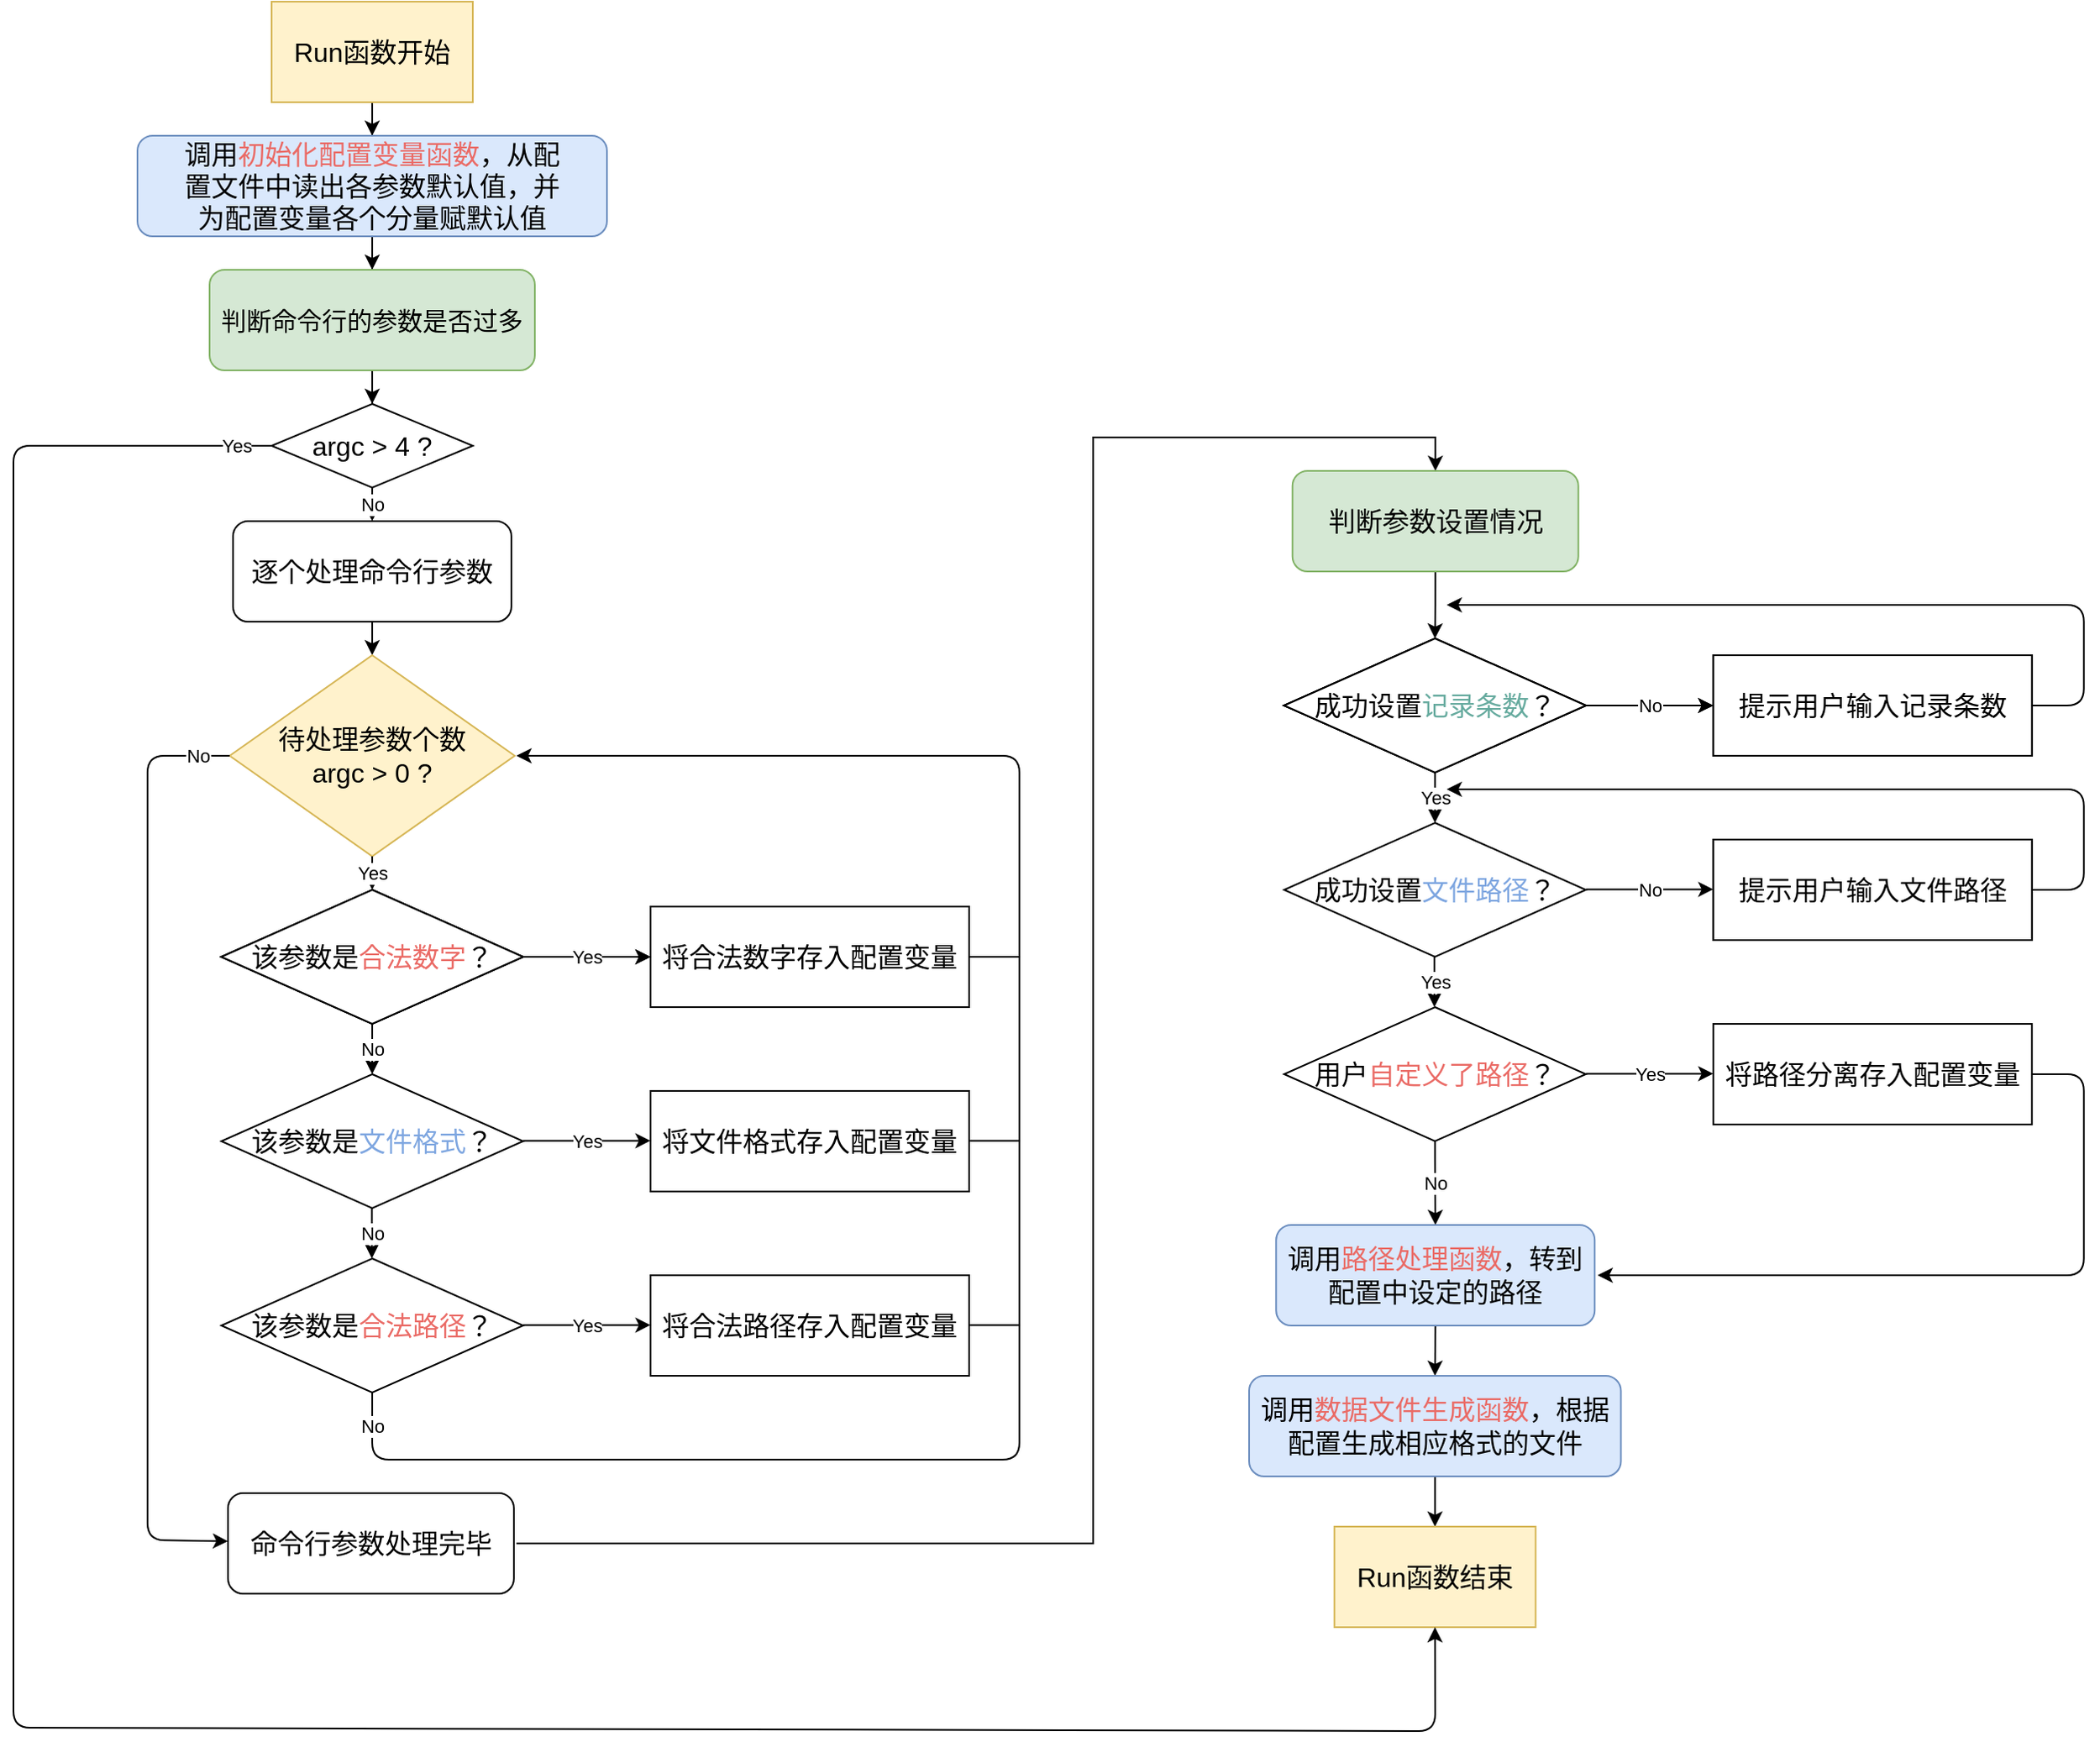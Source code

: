 <mxfile version="14.6.1" type="github">
  <diagram id="MDUveDNVsGfknaISGKXN" name="Page-1">
    <mxGraphModel dx="1483" dy="703" grid="1" gridSize="10" guides="1" tooltips="1" connect="1" arrows="1" fold="1" page="1" pageScale="1" pageWidth="1654" pageHeight="1169" background="#FFFFFF" math="0" shadow="0">
      <root>
        <mxCell id="0" />
        <mxCell id="1" parent="0" />
        <mxCell id="H8iJmq6g7aI64bjXb-Z5-8" style="edgeStyle=orthogonalEdgeStyle;rounded=0;orthogonalLoop=1;jettySize=auto;html=1;entryX=0.5;entryY=0;entryDx=0;entryDy=0;" parent="1" source="H8iJmq6g7aI64bjXb-Z5-1" target="H8iJmq6g7aI64bjXb-Z5-2" edge="1">
          <mxGeometry relative="1" as="geometry" />
        </mxCell>
        <mxCell id="H8iJmq6g7aI64bjXb-Z5-1" value="&lt;font style=&quot;font-size: 16px&quot;&gt;Run函数开始&lt;/font&gt;" style="rounded=0;whiteSpace=wrap;html=1;fillColor=#fff2cc;strokeColor=#d6b656;" parent="1" vertex="1">
          <mxGeometry x="434" y="40" width="120" height="60" as="geometry" />
        </mxCell>
        <mxCell id="H8iJmq6g7aI64bjXb-Z5-9" style="edgeStyle=orthogonalEdgeStyle;rounded=0;orthogonalLoop=1;jettySize=auto;html=1;entryX=0.5;entryY=0;entryDx=0;entryDy=0;" parent="1" source="H8iJmq6g7aI64bjXb-Z5-2" target="H8iJmq6g7aI64bjXb-Z5-3" edge="1">
          <mxGeometry relative="1" as="geometry" />
        </mxCell>
        <mxCell id="H8iJmq6g7aI64bjXb-Z5-2" value="&lt;div style=&quot;font-size: 16px&quot;&gt;&lt;font style=&quot;font-size: 16px&quot;&gt;调用&lt;font color=&quot;#ea6b66&quot;&gt;初始化配置变量函数&lt;/font&gt;，从配&lt;/font&gt;&lt;/div&gt;&lt;div style=&quot;font-size: 16px&quot;&gt;&lt;font style=&quot;font-size: 16px&quot;&gt;置文件中读出各参数默认值，并&lt;/font&gt;&lt;/div&gt;&lt;div style=&quot;font-size: 16px&quot;&gt;&lt;font style=&quot;font-size: 16px&quot;&gt;为配置变量各个分量赋默认值&lt;/font&gt;&lt;/div&gt;" style="rounded=1;whiteSpace=wrap;html=1;fillColor=#dae8fc;strokeColor=#6c8ebf;" parent="1" vertex="1">
          <mxGeometry x="354" y="120" width="280" height="60" as="geometry" />
        </mxCell>
        <mxCell id="H8iJmq6g7aI64bjXb-Z5-10" style="edgeStyle=orthogonalEdgeStyle;rounded=0;orthogonalLoop=1;jettySize=auto;html=1;entryX=0.5;entryY=0;entryDx=0;entryDy=0;" parent="1" source="H8iJmq6g7aI64bjXb-Z5-3" target="H8iJmq6g7aI64bjXb-Z5-4" edge="1">
          <mxGeometry relative="1" as="geometry" />
        </mxCell>
        <mxCell id="H8iJmq6g7aI64bjXb-Z5-3" value="&lt;font style=&quot;font-size: 15px&quot;&gt;判断命令行的参数是否过多&lt;/font&gt;" style="rounded=1;whiteSpace=wrap;html=1;fillColor=#d5e8d4;strokeColor=#82b366;" parent="1" vertex="1">
          <mxGeometry x="397" y="200" width="194" height="60" as="geometry" />
        </mxCell>
        <mxCell id="H8iJmq6g7aI64bjXb-Z5-4" value="&lt;font style=&quot;font-size: 16px&quot;&gt;argc &amp;gt; 4 ?&lt;/font&gt;" style="rhombus;whiteSpace=wrap;html=1;" parent="1" vertex="1">
          <mxGeometry x="434" y="280" width="120" height="50" as="geometry" />
        </mxCell>
        <mxCell id="H8iJmq6g7aI64bjXb-Z5-72" style="edgeStyle=orthogonalEdgeStyle;rounded=0;orthogonalLoop=1;jettySize=auto;html=1;exitX=0.5;exitY=1;exitDx=0;exitDy=0;entryX=0.5;entryY=0;entryDx=0;entryDy=0;" parent="1" source="H8iJmq6g7aI64bjXb-Z5-17" target="H8iJmq6g7aI64bjXb-Z5-25" edge="1">
          <mxGeometry relative="1" as="geometry" />
        </mxCell>
        <mxCell id="H8iJmq6g7aI64bjXb-Z5-17" value="&lt;font style=&quot;font-size: 16px&quot;&gt;逐个处理命令行参数&lt;/font&gt;" style="rounded=1;whiteSpace=wrap;html=1;" parent="1" vertex="1">
          <mxGeometry x="411" y="350" width="166" height="60" as="geometry" />
        </mxCell>
        <mxCell id="H8iJmq6g7aI64bjXb-Z5-22" value="&lt;font style=&quot;font-size: 16px&quot;&gt;该参数是&lt;font color=&quot;#ea6b66&quot;&gt;合法数字&lt;/font&gt;？&lt;/font&gt;" style="rhombus;whiteSpace=wrap;html=1;" parent="1" vertex="1">
          <mxGeometry x="404" y="570" width="180" height="80" as="geometry" />
        </mxCell>
        <mxCell id="H8iJmq6g7aI64bjXb-Z5-25" value="&lt;font style=&quot;font-size: 16px&quot;&gt;待处理参数个数&lt;br&gt;argc &amp;gt; 0 ?&lt;/font&gt;" style="rhombus;whiteSpace=wrap;html=1;fillColor=#fff2cc;strokeColor=#d6b656;" parent="1" vertex="1">
          <mxGeometry x="409" y="430" width="170" height="120" as="geometry" />
        </mxCell>
        <mxCell id="H8iJmq6g7aI64bjXb-Z5-27" value="&lt;font style=&quot;font-size: 16px&quot;&gt;该参数是&lt;font color=&quot;#7ea6e0&quot;&gt;文件格式&lt;/font&gt;？&lt;/font&gt;" style="rhombus;whiteSpace=wrap;html=1;" parent="1" vertex="1">
          <mxGeometry x="404" y="680" width="180" height="80" as="geometry" />
        </mxCell>
        <mxCell id="H8iJmq6g7aI64bjXb-Z5-28" value="&lt;font style=&quot;font-size: 16px&quot;&gt;该参数是&lt;font color=&quot;#ea6b66&quot;&gt;合法路径&lt;/font&gt;？&lt;/font&gt;" style="rhombus;whiteSpace=wrap;html=1;" parent="1" vertex="1">
          <mxGeometry x="404" y="790" width="180" height="80" as="geometry" />
        </mxCell>
        <mxCell id="H8iJmq6g7aI64bjXb-Z5-29" value="&lt;font style=&quot;font-size: 16px&quot;&gt;将合法数字存入配置变量&lt;/font&gt;" style="rounded=0;whiteSpace=wrap;html=1;" parent="1" vertex="1">
          <mxGeometry x="660" y="580" width="190" height="60" as="geometry" />
        </mxCell>
        <mxCell id="H8iJmq6g7aI64bjXb-Z5-32" value="&lt;font style=&quot;font-size: 16px&quot;&gt;将文件格式存入配置变量&lt;/font&gt;" style="rounded=0;whiteSpace=wrap;html=1;" parent="1" vertex="1">
          <mxGeometry x="660" y="690" width="190" height="60" as="geometry" />
        </mxCell>
        <mxCell id="H8iJmq6g7aI64bjXb-Z5-33" value="&lt;font style=&quot;font-size: 16px&quot;&gt;将合法路径存入配置变量&lt;/font&gt;" style="rounded=0;whiteSpace=wrap;html=1;" parent="1" vertex="1">
          <mxGeometry x="660" y="800" width="190" height="60" as="geometry" />
        </mxCell>
        <mxCell id="H8iJmq6g7aI64bjXb-Z5-34" value="" style="endArrow=classic;html=1;exitX=1;exitY=0.5;exitDx=0;exitDy=0;entryX=0;entryY=0.5;entryDx=0;entryDy=0;" parent="1" source="H8iJmq6g7aI64bjXb-Z5-22" target="H8iJmq6g7aI64bjXb-Z5-29" edge="1">
          <mxGeometry relative="1" as="geometry">
            <mxPoint x="440" y="700" as="sourcePoint" />
            <mxPoint x="540" y="700" as="targetPoint" />
          </mxGeometry>
        </mxCell>
        <mxCell id="H8iJmq6g7aI64bjXb-Z5-35" value="Yes" style="edgeLabel;resizable=0;html=1;align=center;verticalAlign=middle;" parent="H8iJmq6g7aI64bjXb-Z5-34" connectable="0" vertex="1">
          <mxGeometry relative="1" as="geometry" />
        </mxCell>
        <mxCell id="H8iJmq6g7aI64bjXb-Z5-36" value="" style="endArrow=classic;html=1;exitX=1;exitY=0.5;exitDx=0;exitDy=0;entryX=0;entryY=0.5;entryDx=0;entryDy=0;" parent="1" edge="1">
          <mxGeometry relative="1" as="geometry">
            <mxPoint x="584" y="719.71" as="sourcePoint" />
            <mxPoint x="660" y="719.71" as="targetPoint" />
          </mxGeometry>
        </mxCell>
        <mxCell id="H8iJmq6g7aI64bjXb-Z5-37" value="Yes" style="edgeLabel;resizable=0;html=1;align=center;verticalAlign=middle;" parent="H8iJmq6g7aI64bjXb-Z5-36" connectable="0" vertex="1">
          <mxGeometry relative="1" as="geometry" />
        </mxCell>
        <mxCell id="H8iJmq6g7aI64bjXb-Z5-38" value="" style="endArrow=classic;html=1;exitX=1;exitY=0.5;exitDx=0;exitDy=0;entryX=0;entryY=0.5;entryDx=0;entryDy=0;" parent="1" edge="1">
          <mxGeometry relative="1" as="geometry">
            <mxPoint x="584" y="829.71" as="sourcePoint" />
            <mxPoint x="660" y="829.71" as="targetPoint" />
          </mxGeometry>
        </mxCell>
        <mxCell id="H8iJmq6g7aI64bjXb-Z5-39" value="Yes" style="edgeLabel;resizable=0;html=1;align=center;verticalAlign=middle;" parent="H8iJmq6g7aI64bjXb-Z5-38" connectable="0" vertex="1">
          <mxGeometry relative="1" as="geometry" />
        </mxCell>
        <mxCell id="H8iJmq6g7aI64bjXb-Z5-40" value="" style="endArrow=classic;html=1;exitX=0.5;exitY=1;exitDx=0;exitDy=0;entryX=0.5;entryY=0;entryDx=0;entryDy=0;" parent="1" source="H8iJmq6g7aI64bjXb-Z5-22" target="H8iJmq6g7aI64bjXb-Z5-27" edge="1">
          <mxGeometry relative="1" as="geometry">
            <mxPoint x="510" y="710" as="sourcePoint" />
            <mxPoint x="610" y="710" as="targetPoint" />
          </mxGeometry>
        </mxCell>
        <mxCell id="H8iJmq6g7aI64bjXb-Z5-41" value="No" style="edgeLabel;resizable=0;html=1;align=center;verticalAlign=middle;" parent="H8iJmq6g7aI64bjXb-Z5-40" connectable="0" vertex="1">
          <mxGeometry relative="1" as="geometry" />
        </mxCell>
        <mxCell id="H8iJmq6g7aI64bjXb-Z5-42" value="" style="endArrow=classic;html=1;exitX=0.5;exitY=1;exitDx=0;exitDy=0;entryX=0.5;entryY=0;entryDx=0;entryDy=0;" parent="1" edge="1">
          <mxGeometry relative="1" as="geometry">
            <mxPoint x="493.8" y="760" as="sourcePoint" />
            <mxPoint x="493.8" y="790" as="targetPoint" />
          </mxGeometry>
        </mxCell>
        <mxCell id="H8iJmq6g7aI64bjXb-Z5-43" value="No" style="edgeLabel;resizable=0;html=1;align=center;verticalAlign=middle;" parent="H8iJmq6g7aI64bjXb-Z5-42" connectable="0" vertex="1">
          <mxGeometry relative="1" as="geometry" />
        </mxCell>
        <mxCell id="H8iJmq6g7aI64bjXb-Z5-52" value="" style="endArrow=none;html=1;exitX=1;exitY=0.5;exitDx=0;exitDy=0;" parent="1" source="H8iJmq6g7aI64bjXb-Z5-29" edge="1">
          <mxGeometry width="50" height="50" relative="1" as="geometry">
            <mxPoint x="720" y="700" as="sourcePoint" />
            <mxPoint x="880" y="610" as="targetPoint" />
          </mxGeometry>
        </mxCell>
        <mxCell id="H8iJmq6g7aI64bjXb-Z5-55" value="" style="endArrow=none;html=1;exitX=1;exitY=0.5;exitDx=0;exitDy=0;" parent="1" edge="1">
          <mxGeometry width="50" height="50" relative="1" as="geometry">
            <mxPoint x="850" y="719.76" as="sourcePoint" />
            <mxPoint x="880" y="719.76" as="targetPoint" />
          </mxGeometry>
        </mxCell>
        <mxCell id="H8iJmq6g7aI64bjXb-Z5-56" value="" style="endArrow=none;html=1;exitX=1;exitY=0.5;exitDx=0;exitDy=0;" parent="1" edge="1">
          <mxGeometry width="50" height="50" relative="1" as="geometry">
            <mxPoint x="850" y="829.76" as="sourcePoint" />
            <mxPoint x="880" y="829.76" as="targetPoint" />
          </mxGeometry>
        </mxCell>
        <mxCell id="H8iJmq6g7aI64bjXb-Z5-66" value="" style="endArrow=classic;html=1;exitX=0.5;exitY=1;exitDx=0;exitDy=0;" parent="1" source="H8iJmq6g7aI64bjXb-Z5-28" edge="1">
          <mxGeometry relative="1" as="geometry">
            <mxPoint x="470" y="890" as="sourcePoint" />
            <mxPoint x="580" y="490" as="targetPoint" />
            <Array as="points">
              <mxPoint x="494" y="910" />
              <mxPoint x="880" y="910" />
              <mxPoint x="880" y="490" />
            </Array>
          </mxGeometry>
        </mxCell>
        <mxCell id="H8iJmq6g7aI64bjXb-Z5-67" value="No" style="edgeLabel;resizable=0;html=1;align=center;verticalAlign=middle;" parent="H8iJmq6g7aI64bjXb-Z5-66" connectable="0" vertex="1">
          <mxGeometry relative="1" as="geometry">
            <mxPoint x="-386" y="127" as="offset" />
          </mxGeometry>
        </mxCell>
        <mxCell id="H8iJmq6g7aI64bjXb-Z5-68" value="" style="endArrow=classic;html=1;exitX=0.5;exitY=1;exitDx=0;exitDy=0;entryX=0.5;entryY=0;entryDx=0;entryDy=0;" parent="1" source="H8iJmq6g7aI64bjXb-Z5-25" target="H8iJmq6g7aI64bjXb-Z5-22" edge="1">
          <mxGeometry relative="1" as="geometry">
            <mxPoint x="420" y="630" as="sourcePoint" />
            <mxPoint x="520" y="630" as="targetPoint" />
          </mxGeometry>
        </mxCell>
        <mxCell id="H8iJmq6g7aI64bjXb-Z5-69" value="Yes" style="edgeLabel;resizable=0;html=1;align=center;verticalAlign=middle;" parent="H8iJmq6g7aI64bjXb-Z5-68" connectable="0" vertex="1">
          <mxGeometry relative="1" as="geometry" />
        </mxCell>
        <mxCell id="H8iJmq6g7aI64bjXb-Z5-70" value="" style="endArrow=classic;html=1;exitX=0.5;exitY=1;exitDx=0;exitDy=0;entryX=0.5;entryY=0;entryDx=0;entryDy=0;" parent="1" source="H8iJmq6g7aI64bjXb-Z5-4" target="H8iJmq6g7aI64bjXb-Z5-17" edge="1">
          <mxGeometry relative="1" as="geometry">
            <mxPoint x="420" y="460" as="sourcePoint" />
            <mxPoint x="520" y="460" as="targetPoint" />
          </mxGeometry>
        </mxCell>
        <mxCell id="H8iJmq6g7aI64bjXb-Z5-71" value="No" style="edgeLabel;resizable=0;html=1;align=center;verticalAlign=middle;" parent="H8iJmq6g7aI64bjXb-Z5-70" connectable="0" vertex="1">
          <mxGeometry relative="1" as="geometry" />
        </mxCell>
        <mxCell id="H8iJmq6g7aI64bjXb-Z5-73" value="" style="endArrow=classic;html=1;exitX=0;exitY=0.5;exitDx=0;exitDy=0;" parent="1" source="H8iJmq6g7aI64bjXb-Z5-25" target="H8iJmq6g7aI64bjXb-Z5-75" edge="1">
          <mxGeometry relative="1" as="geometry">
            <mxPoint x="420" y="630" as="sourcePoint" />
            <mxPoint x="360" y="960" as="targetPoint" />
            <Array as="points">
              <mxPoint x="360" y="490" />
              <mxPoint x="360" y="958" />
            </Array>
          </mxGeometry>
        </mxCell>
        <mxCell id="H8iJmq6g7aI64bjXb-Z5-74" value="No" style="edgeLabel;resizable=0;html=1;align=center;verticalAlign=middle;" parent="H8iJmq6g7aI64bjXb-Z5-73" connectable="0" vertex="1">
          <mxGeometry relative="1" as="geometry">
            <mxPoint x="30" y="-234" as="offset" />
          </mxGeometry>
        </mxCell>
        <mxCell id="H8iJmq6g7aI64bjXb-Z5-126" style="edgeStyle=orthogonalEdgeStyle;rounded=0;orthogonalLoop=1;jettySize=auto;html=1;entryX=0.5;entryY=0;entryDx=0;entryDy=0;" parent="1" target="H8iJmq6g7aI64bjXb-Z5-76" edge="1">
          <mxGeometry relative="1" as="geometry">
            <mxPoint x="580" y="960" as="sourcePoint" />
            <Array as="points">
              <mxPoint x="924" y="960" />
              <mxPoint x="924" y="300" />
              <mxPoint x="1128" y="300" />
            </Array>
          </mxGeometry>
        </mxCell>
        <mxCell id="H8iJmq6g7aI64bjXb-Z5-75" value="&lt;font style=&quot;font-size: 16px&quot;&gt;命令行参数处理完毕&lt;/font&gt;" style="rounded=1;whiteSpace=wrap;html=1;" parent="1" vertex="1">
          <mxGeometry x="408" y="930" width="170.5" height="60" as="geometry" />
        </mxCell>
        <mxCell id="H8iJmq6g7aI64bjXb-Z5-116" style="edgeStyle=orthogonalEdgeStyle;rounded=0;orthogonalLoop=1;jettySize=auto;html=1;exitX=0.5;exitY=1;exitDx=0;exitDy=0;entryX=0.5;entryY=0;entryDx=0;entryDy=0;" parent="1" source="H8iJmq6g7aI64bjXb-Z5-76" target="H8iJmq6g7aI64bjXb-Z5-111" edge="1">
          <mxGeometry relative="1" as="geometry">
            <mxPoint x="1128.203" y="410" as="targetPoint" />
          </mxGeometry>
        </mxCell>
        <mxCell id="H8iJmq6g7aI64bjXb-Z5-76" value="&lt;font style=&quot;font-size: 16px&quot;&gt;判断参数设置情况&lt;/font&gt;" style="rounded=1;whiteSpace=wrap;html=1;fillColor=#d5e8d4;strokeColor=#82b366;" parent="1" vertex="1">
          <mxGeometry x="1042.87" y="320" width="170.5" height="60" as="geometry" />
        </mxCell>
        <mxCell id="H8iJmq6g7aI64bjXb-Z5-77" value="&lt;font style=&quot;font-size: 16px&quot;&gt;该参数是&lt;font color=&quot;#ea6b66&quot;&gt;合法数字&lt;/font&gt;？&lt;/font&gt;" style="rhombus;whiteSpace=wrap;html=1;" parent="1" vertex="1">
          <mxGeometry x="404" y="570" width="180" height="80" as="geometry" />
        </mxCell>
        <mxCell id="H8iJmq6g7aI64bjXb-Z5-78" value="&lt;font style=&quot;font-size: 16px&quot;&gt;该参数是&lt;font color=&quot;#ea6b66&quot;&gt;合法数字&lt;/font&gt;？&lt;/font&gt;" style="rhombus;whiteSpace=wrap;html=1;" parent="1" vertex="1">
          <mxGeometry x="404" y="570" width="180" height="80" as="geometry" />
        </mxCell>
        <mxCell id="H8iJmq6g7aI64bjXb-Z5-79" value="" style="endArrow=classic;html=1;exitX=1;exitY=0.5;exitDx=0;exitDy=0;entryX=0;entryY=0.5;entryDx=0;entryDy=0;" parent="1" target="H8iJmq6g7aI64bjXb-Z5-81" edge="1">
          <mxGeometry relative="1" as="geometry">
            <mxPoint x="584" y="610" as="sourcePoint" />
            <mxPoint x="540" y="700" as="targetPoint" />
          </mxGeometry>
        </mxCell>
        <mxCell id="H8iJmq6g7aI64bjXb-Z5-80" value="Yes" style="edgeLabel;resizable=0;html=1;align=center;verticalAlign=middle;" parent="H8iJmq6g7aI64bjXb-Z5-79" connectable="0" vertex="1">
          <mxGeometry relative="1" as="geometry" />
        </mxCell>
        <mxCell id="H8iJmq6g7aI64bjXb-Z5-81" value="&lt;font style=&quot;font-size: 16px&quot;&gt;将合法数字存入配置变量&lt;/font&gt;" style="rounded=0;whiteSpace=wrap;html=1;" parent="1" vertex="1">
          <mxGeometry x="660" y="580" width="190" height="60" as="geometry" />
        </mxCell>
        <mxCell id="H8iJmq6g7aI64bjXb-Z5-82" value="&lt;font style=&quot;font-size: 16px&quot;&gt;将文件格式存入配置变量&lt;/font&gt;" style="rounded=0;whiteSpace=wrap;html=1;" parent="1" vertex="1">
          <mxGeometry x="660" y="690" width="190" height="60" as="geometry" />
        </mxCell>
        <mxCell id="H8iJmq6g7aI64bjXb-Z5-83" value="&lt;font style=&quot;font-size: 16px&quot;&gt;该参数是&lt;font color=&quot;#ea6b66&quot;&gt;合法数字&lt;/font&gt;？&lt;/font&gt;" style="rhombus;whiteSpace=wrap;html=1;" parent="1" vertex="1">
          <mxGeometry x="1037.87" y="420" width="180" height="80" as="geometry" />
        </mxCell>
        <mxCell id="H8iJmq6g7aI64bjXb-Z5-84" value="&lt;span style=&quot;font-size: 16px&quot;&gt;成功设置&lt;font color=&quot;#7ea6e0&quot;&gt;文件路径&lt;/font&gt;？&lt;/span&gt;" style="rhombus;whiteSpace=wrap;html=1;" parent="1" vertex="1">
          <mxGeometry x="1037.87" y="530" width="180" height="80" as="geometry" />
        </mxCell>
        <mxCell id="H8iJmq6g7aI64bjXb-Z5-85" value="&lt;font style=&quot;font-size: 16px&quot;&gt;用户&lt;font color=&quot;#ea6b66&quot;&gt;自定义了路径&lt;/font&gt;？&lt;/font&gt;" style="rhombus;whiteSpace=wrap;html=1;" parent="1" vertex="1">
          <mxGeometry x="1037.87" y="640" width="180" height="80" as="geometry" />
        </mxCell>
        <mxCell id="H8iJmq6g7aI64bjXb-Z5-86" value="&lt;font style=&quot;font-size: 16px&quot;&gt;将合法数字存入配置变量&lt;/font&gt;" style="rounded=0;whiteSpace=wrap;html=1;" parent="1" vertex="1">
          <mxGeometry x="1293.87" y="430" width="190" height="60" as="geometry" />
        </mxCell>
        <mxCell id="H8iJmq6g7aI64bjXb-Z5-87" value="&lt;font style=&quot;font-size: 16px&quot;&gt;将文件格式存入配置变量&lt;/font&gt;" style="rounded=0;whiteSpace=wrap;html=1;" parent="1" vertex="1">
          <mxGeometry x="1293.87" y="540" width="190" height="60" as="geometry" />
        </mxCell>
        <mxCell id="H8iJmq6g7aI64bjXb-Z5-88" value="&lt;font style=&quot;font-size: 16px&quot;&gt;将路径分离存入配置变量&lt;/font&gt;" style="rounded=0;whiteSpace=wrap;html=1;" parent="1" vertex="1">
          <mxGeometry x="1293.87" y="650" width="190" height="60" as="geometry" />
        </mxCell>
        <mxCell id="H8iJmq6g7aI64bjXb-Z5-89" value="" style="endArrow=classic;html=1;exitX=1;exitY=0.5;exitDx=0;exitDy=0;entryX=0;entryY=0.5;entryDx=0;entryDy=0;" parent="1" source="H8iJmq6g7aI64bjXb-Z5-83" target="H8iJmq6g7aI64bjXb-Z5-86" edge="1">
          <mxGeometry relative="1" as="geometry">
            <mxPoint x="1073.87" y="550" as="sourcePoint" />
            <mxPoint x="1173.87" y="550" as="targetPoint" />
          </mxGeometry>
        </mxCell>
        <mxCell id="H8iJmq6g7aI64bjXb-Z5-91" value="" style="endArrow=classic;html=1;exitX=1;exitY=0.5;exitDx=0;exitDy=0;entryX=0;entryY=0.5;entryDx=0;entryDy=0;" parent="1" edge="1">
          <mxGeometry relative="1" as="geometry">
            <mxPoint x="1217.87" y="569.71" as="sourcePoint" />
            <mxPoint x="1293.87" y="569.71" as="targetPoint" />
          </mxGeometry>
        </mxCell>
        <mxCell id="H8iJmq6g7aI64bjXb-Z5-92" value="No" style="edgeLabel;resizable=0;html=1;align=center;verticalAlign=middle;" parent="H8iJmq6g7aI64bjXb-Z5-91" connectable="0" vertex="1">
          <mxGeometry relative="1" as="geometry" />
        </mxCell>
        <mxCell id="H8iJmq6g7aI64bjXb-Z5-93" value="" style="endArrow=classic;html=1;exitX=1;exitY=0.5;exitDx=0;exitDy=0;entryX=0;entryY=0.5;entryDx=0;entryDy=0;" parent="1" edge="1">
          <mxGeometry relative="1" as="geometry">
            <mxPoint x="1217.87" y="679.71" as="sourcePoint" />
            <mxPoint x="1293.87" y="679.71" as="targetPoint" />
          </mxGeometry>
        </mxCell>
        <mxCell id="H8iJmq6g7aI64bjXb-Z5-94" value="Yes" style="edgeLabel;resizable=0;html=1;align=center;verticalAlign=middle;" parent="H8iJmq6g7aI64bjXb-Z5-93" connectable="0" vertex="1">
          <mxGeometry relative="1" as="geometry" />
        </mxCell>
        <mxCell id="H8iJmq6g7aI64bjXb-Z5-95" value="" style="endArrow=classic;html=1;exitX=0.5;exitY=1;exitDx=0;exitDy=0;entryX=0.5;entryY=0;entryDx=0;entryDy=0;" parent="1" source="H8iJmq6g7aI64bjXb-Z5-83" target="H8iJmq6g7aI64bjXb-Z5-84" edge="1">
          <mxGeometry relative="1" as="geometry">
            <mxPoint x="1143.87" y="560" as="sourcePoint" />
            <mxPoint x="1243.87" y="560" as="targetPoint" />
          </mxGeometry>
        </mxCell>
        <mxCell id="H8iJmq6g7aI64bjXb-Z5-96" value="Yes" style="edgeLabel;resizable=0;html=1;align=center;verticalAlign=middle;" parent="H8iJmq6g7aI64bjXb-Z5-95" connectable="0" vertex="1">
          <mxGeometry relative="1" as="geometry" />
        </mxCell>
        <mxCell id="H8iJmq6g7aI64bjXb-Z5-97" value="" style="endArrow=classic;html=1;exitX=0.5;exitY=1;exitDx=0;exitDy=0;entryX=0.5;entryY=0;entryDx=0;entryDy=0;" parent="1" edge="1">
          <mxGeometry relative="1" as="geometry">
            <mxPoint x="1127.53" y="610" as="sourcePoint" />
            <mxPoint x="1127.53" y="640" as="targetPoint" />
          </mxGeometry>
        </mxCell>
        <mxCell id="H8iJmq6g7aI64bjXb-Z5-98" value="Yes" style="edgeLabel;resizable=0;html=1;align=center;verticalAlign=middle;" parent="H8iJmq6g7aI64bjXb-Z5-97" connectable="0" vertex="1">
          <mxGeometry relative="1" as="geometry" />
        </mxCell>
        <mxCell id="H8iJmq6g7aI64bjXb-Z5-106" value="" style="endArrow=classic;html=1;exitX=0.5;exitY=1;exitDx=0;exitDy=0;entryX=0.5;entryY=0;entryDx=0;entryDy=0;" parent="1" source="H8iJmq6g7aI64bjXb-Z5-85" target="H8iJmq6g7aI64bjXb-Z5-123" edge="1">
          <mxGeometry relative="1" as="geometry">
            <mxPoint x="1103.87" y="740" as="sourcePoint" />
            <mxPoint x="1127.87" y="750" as="targetPoint" />
            <Array as="points">
              <mxPoint x="1127.87" y="740" />
            </Array>
          </mxGeometry>
        </mxCell>
        <mxCell id="H8iJmq6g7aI64bjXb-Z5-107" value="No" style="edgeLabel;resizable=0;html=1;align=center;verticalAlign=middle;" parent="H8iJmq6g7aI64bjXb-Z5-106" connectable="0" vertex="1">
          <mxGeometry relative="1" as="geometry" />
        </mxCell>
        <mxCell id="H8iJmq6g7aI64bjXb-Z5-110" value="&lt;font style=&quot;font-size: 16px&quot;&gt;该参数是&lt;font color=&quot;#ea6b66&quot;&gt;合法数字&lt;/font&gt;？&lt;/font&gt;" style="rhombus;whiteSpace=wrap;html=1;" parent="1" vertex="1">
          <mxGeometry x="1037.87" y="420" width="180" height="80" as="geometry" />
        </mxCell>
        <mxCell id="H8iJmq6g7aI64bjXb-Z5-111" value="&lt;span style=&quot;font-size: 16px&quot;&gt;成功设置&lt;font color=&quot;#67ab9f&quot;&gt;记录条数&lt;/font&gt;？&lt;/span&gt;" style="rhombus;whiteSpace=wrap;html=1;" parent="1" vertex="1">
          <mxGeometry x="1037.87" y="420" width="180" height="80" as="geometry" />
        </mxCell>
        <mxCell id="H8iJmq6g7aI64bjXb-Z5-112" value="" style="endArrow=classic;html=1;exitX=1;exitY=0.5;exitDx=0;exitDy=0;entryX=0;entryY=0.5;entryDx=0;entryDy=0;" parent="1" target="H8iJmq6g7aI64bjXb-Z5-114" edge="1">
          <mxGeometry relative="1" as="geometry">
            <mxPoint x="1217.87" y="460" as="sourcePoint" />
            <mxPoint x="1173.87" y="550" as="targetPoint" />
          </mxGeometry>
        </mxCell>
        <mxCell id="H8iJmq6g7aI64bjXb-Z5-113" value="No" style="edgeLabel;resizable=0;html=1;align=center;verticalAlign=middle;" parent="H8iJmq6g7aI64bjXb-Z5-112" connectable="0" vertex="1">
          <mxGeometry relative="1" as="geometry">
            <mxPoint as="offset" />
          </mxGeometry>
        </mxCell>
        <mxCell id="H8iJmq6g7aI64bjXb-Z5-114" value="&lt;span style=&quot;font-size: 16px&quot;&gt;提示用户输入&lt;/span&gt;&lt;span style=&quot;font-size: 16px&quot;&gt;记录条数&lt;/span&gt;" style="rounded=0;whiteSpace=wrap;html=1;" parent="1" vertex="1">
          <mxGeometry x="1293.87" y="430" width="190" height="60" as="geometry" />
        </mxCell>
        <mxCell id="H8iJmq6g7aI64bjXb-Z5-115" value="&lt;span style=&quot;font-size: 16px&quot;&gt;提示用户输入&lt;/span&gt;&lt;span style=&quot;font-size: 16px&quot;&gt;文件路径&lt;/span&gt;" style="rounded=0;whiteSpace=wrap;html=1;" parent="1" vertex="1">
          <mxGeometry x="1293.87" y="540" width="190" height="60" as="geometry" />
        </mxCell>
        <mxCell id="H8iJmq6g7aI64bjXb-Z5-118" value="" style="endArrow=classic;html=1;exitX=1;exitY=0.5;exitDx=0;exitDy=0;" parent="1" source="H8iJmq6g7aI64bjXb-Z5-114" edge="1">
          <mxGeometry width="50" height="50" relative="1" as="geometry">
            <mxPoint x="1204.87" y="510" as="sourcePoint" />
            <mxPoint x="1134.87" y="400" as="targetPoint" />
            <Array as="points">
              <mxPoint x="1514.87" y="460" />
              <mxPoint x="1514.87" y="400" />
            </Array>
          </mxGeometry>
        </mxCell>
        <mxCell id="H8iJmq6g7aI64bjXb-Z5-120" value="" style="endArrow=classic;html=1;exitX=1;exitY=0.5;exitDx=0;exitDy=0;" parent="1" edge="1">
          <mxGeometry width="50" height="50" relative="1" as="geometry">
            <mxPoint x="1483.87" y="570.0" as="sourcePoint" />
            <mxPoint x="1134.87" y="510" as="targetPoint" />
            <Array as="points">
              <mxPoint x="1514.87" y="570" />
              <mxPoint x="1514.87" y="510" />
            </Array>
          </mxGeometry>
        </mxCell>
        <mxCell id="H8iJmq6g7aI64bjXb-Z5-127" style="edgeStyle=orthogonalEdgeStyle;rounded=0;orthogonalLoop=1;jettySize=auto;html=1;exitX=0.5;exitY=1;exitDx=0;exitDy=0;entryX=0.5;entryY=0;entryDx=0;entryDy=0;" parent="1" source="H8iJmq6g7aI64bjXb-Z5-123" target="H8iJmq6g7aI64bjXb-Z5-125" edge="1">
          <mxGeometry relative="1" as="geometry" />
        </mxCell>
        <mxCell id="H8iJmq6g7aI64bjXb-Z5-123" value="&lt;font style=&quot;font-size: 16px&quot;&gt;调用&lt;font color=&quot;#ea6b66&quot;&gt;路径处理函数&lt;/font&gt;，转到配置中设定的路径&lt;/font&gt;" style="rounded=1;whiteSpace=wrap;html=1;fillColor=#dae8fc;strokeColor=#6c8ebf;" parent="1" vertex="1">
          <mxGeometry x="1033.12" y="770" width="190" height="60" as="geometry" />
        </mxCell>
        <mxCell id="H8iJmq6g7aI64bjXb-Z5-124" value="" style="endArrow=classic;html=1;exitX=1;exitY=0.5;exitDx=0;exitDy=0;" parent="1" source="H8iJmq6g7aI64bjXb-Z5-88" edge="1">
          <mxGeometry width="50" height="50" relative="1" as="geometry">
            <mxPoint x="1244.87" y="720" as="sourcePoint" />
            <mxPoint x="1224.87" y="800" as="targetPoint" />
            <Array as="points">
              <mxPoint x="1514.87" y="680" />
              <mxPoint x="1514.87" y="800" />
            </Array>
          </mxGeometry>
        </mxCell>
        <mxCell id="H8iJmq6g7aI64bjXb-Z5-129" style="edgeStyle=orthogonalEdgeStyle;rounded=0;orthogonalLoop=1;jettySize=auto;html=1;exitX=0.5;exitY=1;exitDx=0;exitDy=0;entryX=0.5;entryY=0;entryDx=0;entryDy=0;" parent="1" source="H8iJmq6g7aI64bjXb-Z5-125" target="H8iJmq6g7aI64bjXb-Z5-128" edge="1">
          <mxGeometry relative="1" as="geometry" />
        </mxCell>
        <mxCell id="H8iJmq6g7aI64bjXb-Z5-125" value="&lt;font style=&quot;font-size: 16px&quot;&gt;调用&lt;font color=&quot;#ea6b66&quot;&gt;数据文件生成函数&lt;/font&gt;，根据配置生成相应格式的文件&lt;/font&gt;" style="rounded=1;whiteSpace=wrap;html=1;fillColor=#dae8fc;strokeColor=#6c8ebf;" parent="1" vertex="1">
          <mxGeometry x="1017" y="860" width="221.75" height="60" as="geometry" />
        </mxCell>
        <mxCell id="H8iJmq6g7aI64bjXb-Z5-128" value="&lt;font style=&quot;font-size: 16px&quot;&gt;Run函数结束&lt;/font&gt;" style="rounded=0;whiteSpace=wrap;html=1;fillColor=#fff2cc;strokeColor=#d6b656;" parent="1" vertex="1">
          <mxGeometry x="1067.87" y="950" width="120" height="60" as="geometry" />
        </mxCell>
        <mxCell id="H8iJmq6g7aI64bjXb-Z5-130" value="" style="endArrow=classic;html=1;exitX=0;exitY=0.5;exitDx=0;exitDy=0;entryX=0.5;entryY=1;entryDx=0;entryDy=0;sketch=0;" parent="1" source="H8iJmq6g7aI64bjXb-Z5-4" target="H8iJmq6g7aI64bjXb-Z5-128" edge="1">
          <mxGeometry width="50" height="50" relative="1" as="geometry">
            <mxPoint x="530" y="450" as="sourcePoint" />
            <mxPoint x="320" y="1690" as="targetPoint" />
            <Array as="points">
              <mxPoint x="280" y="305" />
              <mxPoint x="280" y="1070" />
              <mxPoint x="1128" y="1072" />
            </Array>
          </mxGeometry>
        </mxCell>
        <mxCell id="xLEXmcDxmt-oyM6VKLe9-1" value="Yes" style="edgeLabel;resizable=0;html=1;align=center;verticalAlign=middle;" parent="1" connectable="0" vertex="1">
          <mxGeometry x="508.25" y="357.996" as="geometry">
            <mxPoint x="-96" y="-53" as="offset" />
          </mxGeometry>
        </mxCell>
      </root>
    </mxGraphModel>
  </diagram>
</mxfile>
